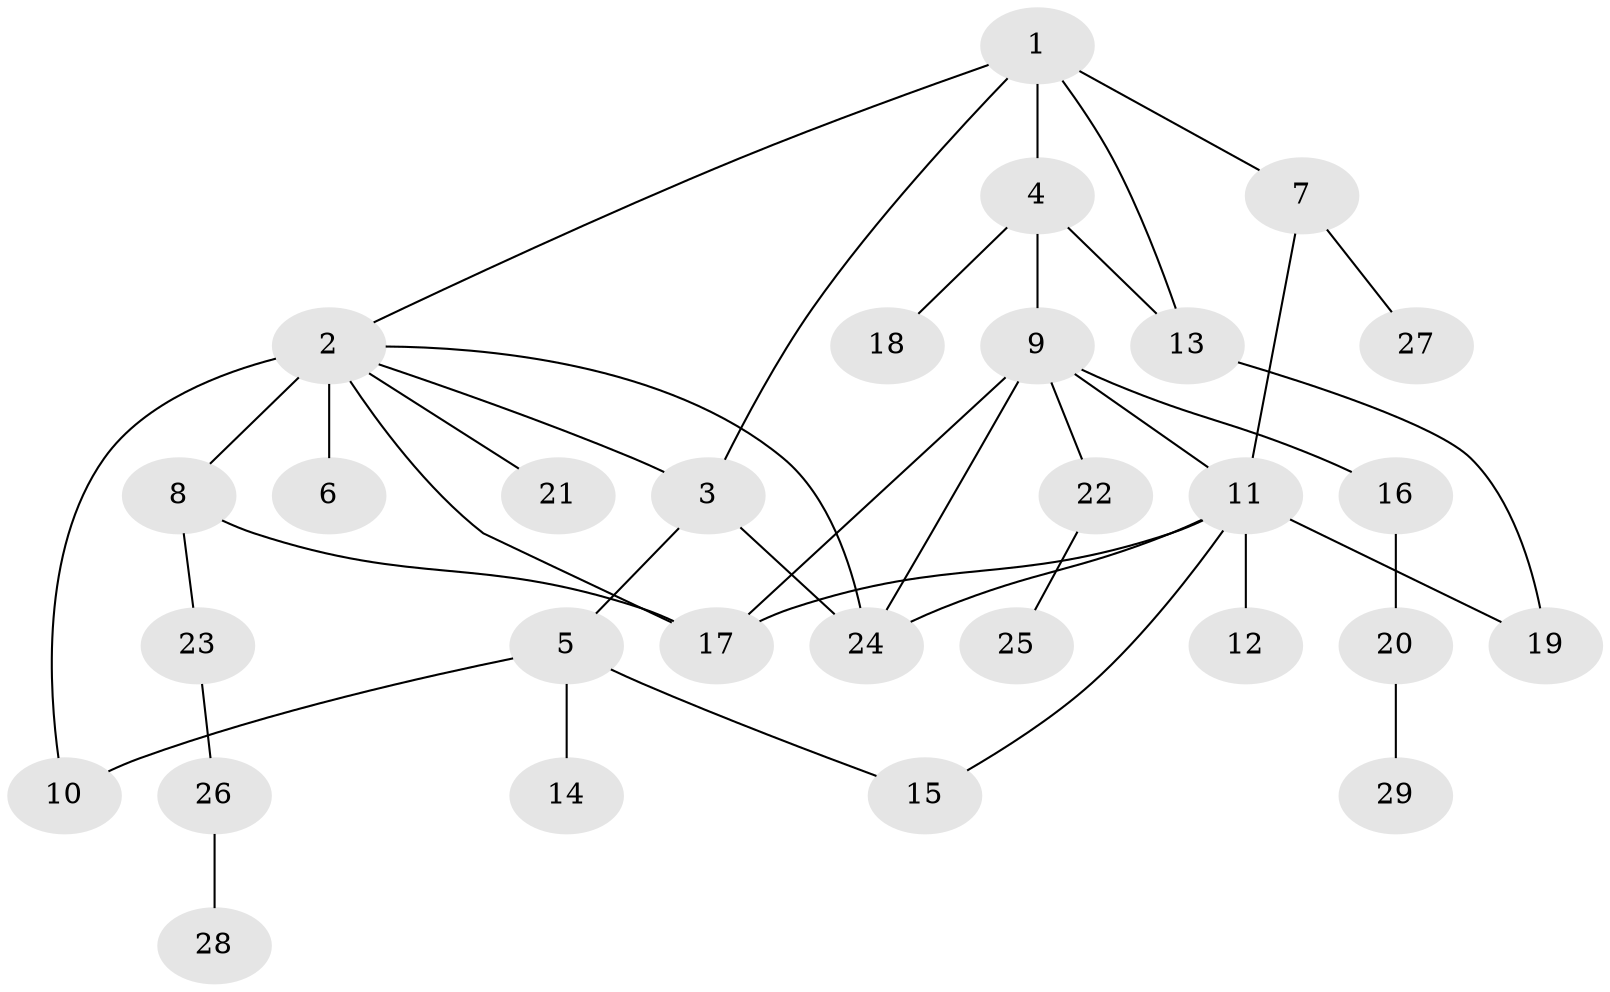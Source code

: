 // original degree distribution, {6: 0.031578947368421054, 5: 0.042105263157894736, 3: 0.12631578947368421, 2: 0.3894736842105263, 9: 0.010526315789473684, 1: 0.3368421052631579, 7: 0.010526315789473684, 4: 0.05263157894736842}
// Generated by graph-tools (version 1.1) at 2025/48/03/04/25 22:48:57]
// undirected, 29 vertices, 40 edges
graph export_dot {
  node [color=gray90,style=filled];
  1;
  2;
  3;
  4;
  5;
  6;
  7;
  8;
  9;
  10;
  11;
  12;
  13;
  14;
  15;
  16;
  17;
  18;
  19;
  20;
  21;
  22;
  23;
  24;
  25;
  26;
  27;
  28;
  29;
  1 -- 2 [weight=1.0];
  1 -- 3 [weight=1.0];
  1 -- 4 [weight=1.0];
  1 -- 7 [weight=1.0];
  1 -- 13 [weight=1.0];
  2 -- 3 [weight=1.0];
  2 -- 6 [weight=4.0];
  2 -- 8 [weight=1.0];
  2 -- 10 [weight=3.0];
  2 -- 17 [weight=1.0];
  2 -- 21 [weight=1.0];
  2 -- 24 [weight=1.0];
  3 -- 5 [weight=1.0];
  3 -- 24 [weight=1.0];
  4 -- 9 [weight=1.0];
  4 -- 13 [weight=1.0];
  4 -- 18 [weight=1.0];
  5 -- 10 [weight=1.0];
  5 -- 14 [weight=1.0];
  5 -- 15 [weight=1.0];
  7 -- 11 [weight=1.0];
  7 -- 27 [weight=1.0];
  8 -- 17 [weight=1.0];
  8 -- 23 [weight=1.0];
  9 -- 11 [weight=1.0];
  9 -- 16 [weight=1.0];
  9 -- 17 [weight=1.0];
  9 -- 22 [weight=2.0];
  9 -- 24 [weight=1.0];
  11 -- 12 [weight=1.0];
  11 -- 15 [weight=1.0];
  11 -- 17 [weight=1.0];
  11 -- 19 [weight=2.0];
  11 -- 24 [weight=1.0];
  13 -- 19 [weight=1.0];
  16 -- 20 [weight=1.0];
  20 -- 29 [weight=1.0];
  22 -- 25 [weight=1.0];
  23 -- 26 [weight=1.0];
  26 -- 28 [weight=1.0];
}
